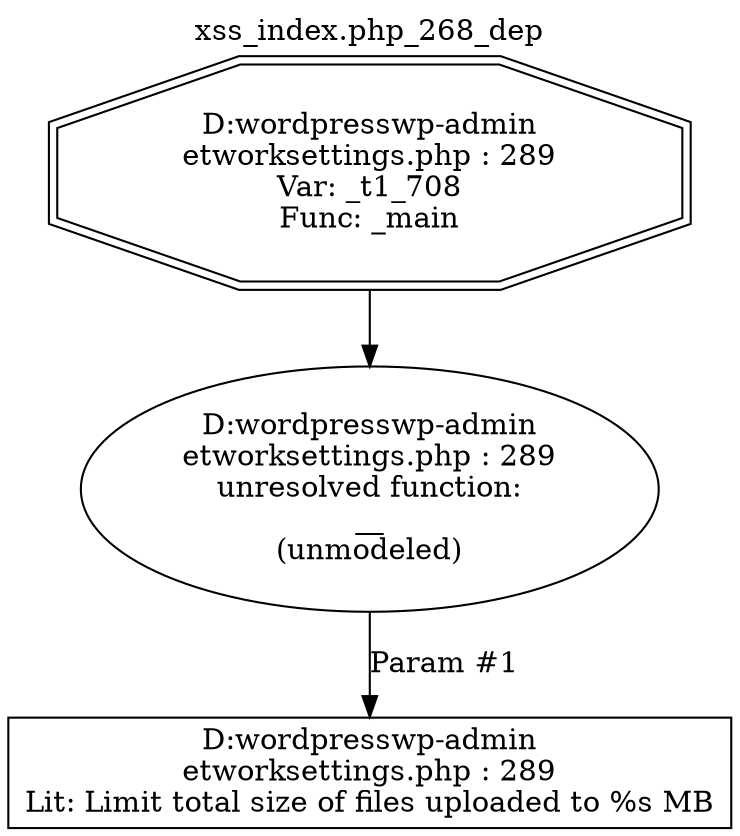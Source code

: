 digraph cfg {
  label="xss_index.php_268_dep";
  labelloc=t;
  n1 [shape=doubleoctagon, label="D:\wordpress\wp-admin\network\settings.php : 289\nVar: _t1_708\nFunc: _main\n"];
  n2 [shape=ellipse, label="D:\wordpress\wp-admin\network\settings.php : 289\nunresolved function:\n__\n(unmodeled)\n"];
  n3 [shape=box, label="D:\wordpress\wp-admin\network\settings.php : 289\nLit: Limit total size of files uploaded to %s MB\n"];
  n1 -> n2;
  n2 -> n3[label="Param #1"];
}
